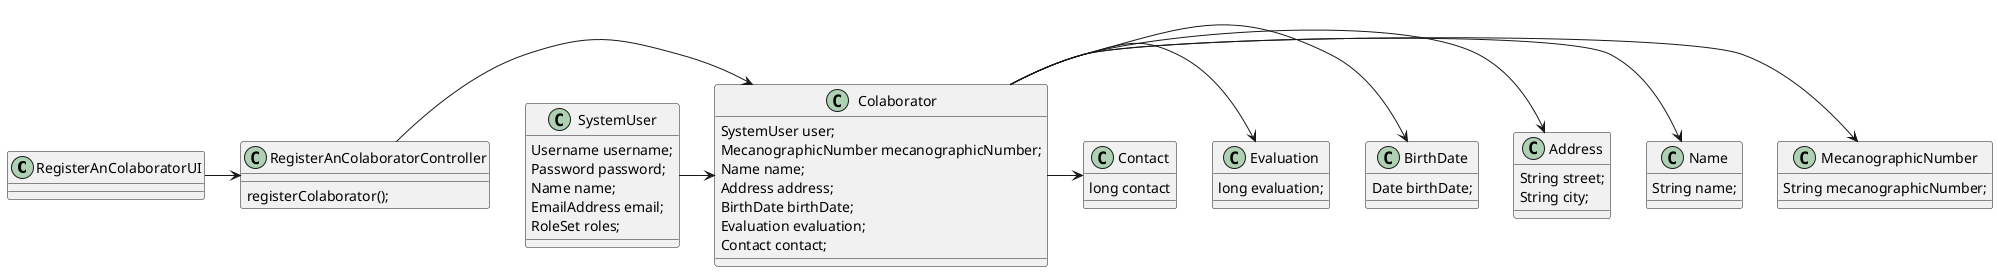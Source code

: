 @startuml
'https://plantuml.com/class-diagram

class RegisterAnColaboratorUI {
}

class RegisterAnColaboratorController {
registerColaborator();
}

class Colaborator {
SystemUser user;
MecanographicNumber mecanographicNumber;
Name name;
Address address;
BirthDate birthDate;
Evaluation evaluation;
Contact contact;
}

class MecanographicNumber{
String mecanographicNumber;
}

class Name{
String name;
}

class Address{
String street;
String city;
}

class BirthDate{
Date birthDate;
}

class Evaluation{
long evaluation;
}

class Contact{
long contact
}

class SystemUser{
Username username;
Password password;
Name name;
EmailAddress email;
RoleSet roles;
}

RegisterAnColaboratorUI -> RegisterAnColaboratorController
RegisterAnColaboratorController -> Colaborator

SystemUser -> Colaborator
Colaborator -> MecanographicNumber
Colaborator -> Name
Colaborator -> Address
Colaborator -> BirthDate
Colaborator -> Evaluation
Colaborator -> Contact

@enduml